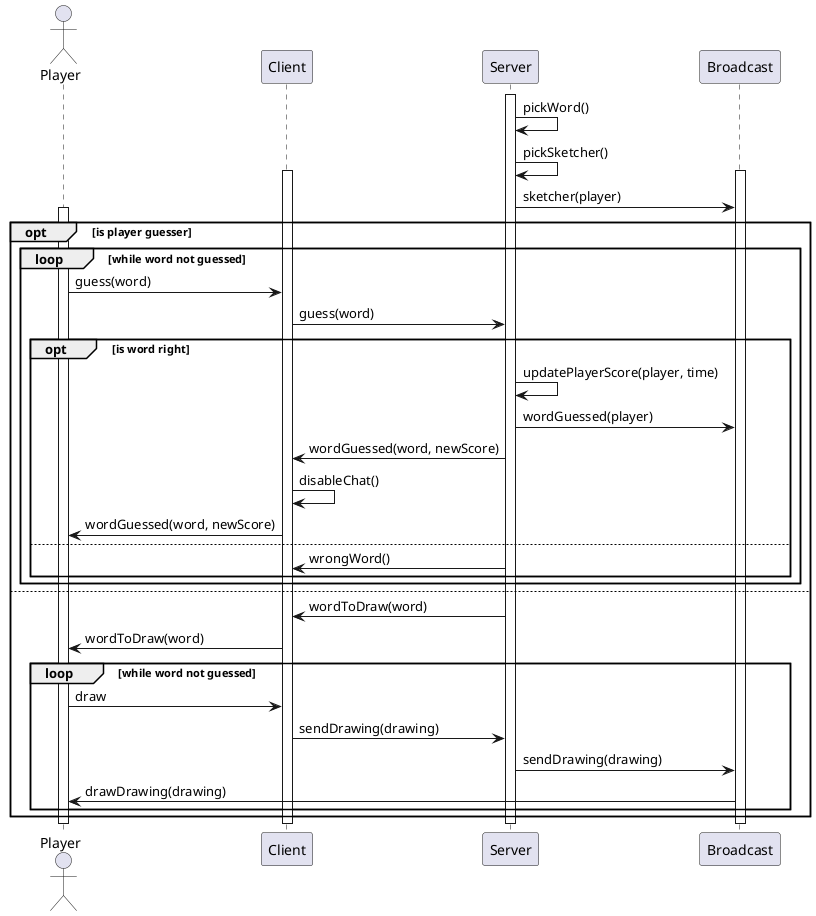 @startuml

actor Player as p
participant Client as c
participant Server as s
participant Broadcast as b

activate s
s -> s: pickWord()
s -> s: pickSketcher()

activate c
activate b
s -> b: sketcher(player)

activate p
opt is player guesser
  loop while word not guessed
    p -> c: guess(word)
    c -> s: guess(word)
    opt is word right
      s -> s: updatePlayerScore(player, time)
      s -> b: wordGuessed(player)
      s -> c: wordGuessed(word, newScore)
      c -> c: disableChat()
      c -> p: wordGuessed(word, newScore)
    else
      s -> c: wrongWord()
    end
  end
else
  s -> c: wordToDraw(word)
  c -> p: wordToDraw(word)
  loop while word not guessed
    p -> c: draw
    c -> s: sendDrawing(drawing)
    s -> b: sendDrawing(drawing)
    b -> p: drawDrawing(drawing)
  end
end

deactivate b
deactivate c
deactivate s
deactivate p

@enduml
